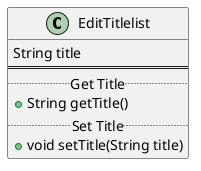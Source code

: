 @startuml
class EditTitlelist{
String title
==
.. Get Title ..
+ String getTitle()
.. Set Title ..
+ void setTitle(String title)
}

@enduml